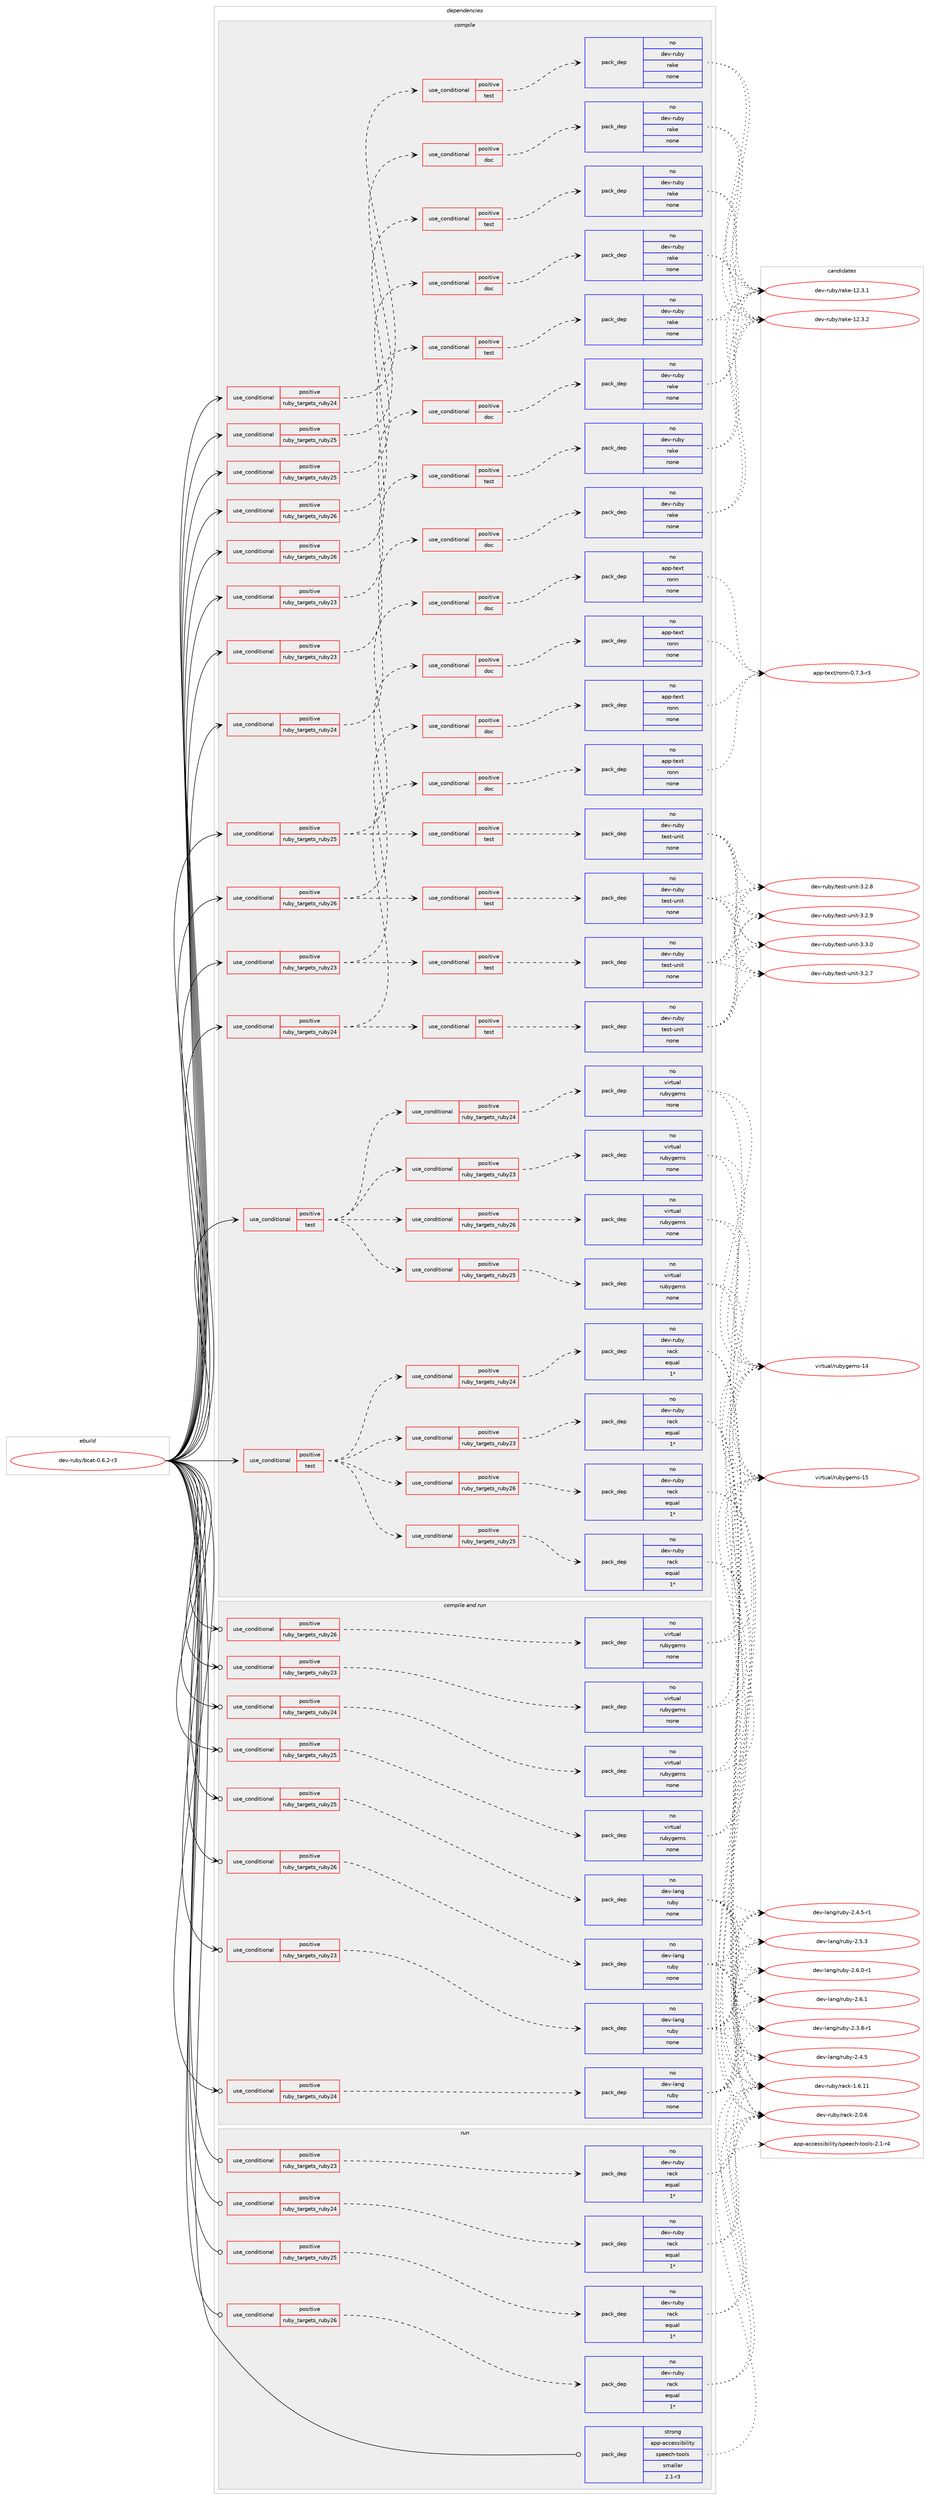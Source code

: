 digraph prolog {

# *************
# Graph options
# *************

newrank=true;
concentrate=true;
compound=true;
graph [rankdir=LR,fontname=Helvetica,fontsize=10,ranksep=1.5];#, ranksep=2.5, nodesep=0.2];
edge  [arrowhead=vee];
node  [fontname=Helvetica,fontsize=10];

# **********
# The ebuild
# **********

subgraph cluster_leftcol {
color=gray;
rank=same;
label=<<i>ebuild</i>>;
id [label="dev-ruby/bcat-0.6.2-r3", color=red, width=4, href="../dev-ruby/bcat-0.6.2-r3.svg"];
}

# ****************
# The dependencies
# ****************

subgraph cluster_midcol {
color=gray;
label=<<i>dependencies</i>>;
subgraph cluster_compile {
fillcolor="#eeeeee";
style=filled;
label=<<i>compile</i>>;
subgraph cond394705 {
dependency1483507 [label=<<TABLE BORDER="0" CELLBORDER="1" CELLSPACING="0" CELLPADDING="4"><TR><TD ROWSPAN="3" CELLPADDING="10">use_conditional</TD></TR><TR><TD>positive</TD></TR><TR><TD>ruby_targets_ruby23</TD></TR></TABLE>>, shape=none, color=red];
subgraph cond394706 {
dependency1483508 [label=<<TABLE BORDER="0" CELLBORDER="1" CELLSPACING="0" CELLPADDING="4"><TR><TD ROWSPAN="3" CELLPADDING="10">use_conditional</TD></TR><TR><TD>positive</TD></TR><TR><TD>doc</TD></TR></TABLE>>, shape=none, color=red];
subgraph pack1065370 {
dependency1483509 [label=<<TABLE BORDER="0" CELLBORDER="1" CELLSPACING="0" CELLPADDING="4" WIDTH="220"><TR><TD ROWSPAN="6" CELLPADDING="30">pack_dep</TD></TR><TR><TD WIDTH="110">no</TD></TR><TR><TD>app-text</TD></TR><TR><TD>ronn</TD></TR><TR><TD>none</TD></TR><TR><TD></TD></TR></TABLE>>, shape=none, color=blue];
}
dependency1483508:e -> dependency1483509:w [weight=20,style="dashed",arrowhead="vee"];
}
dependency1483507:e -> dependency1483508:w [weight=20,style="dashed",arrowhead="vee"];
subgraph cond394707 {
dependency1483510 [label=<<TABLE BORDER="0" CELLBORDER="1" CELLSPACING="0" CELLPADDING="4"><TR><TD ROWSPAN="3" CELLPADDING="10">use_conditional</TD></TR><TR><TD>positive</TD></TR><TR><TD>test</TD></TR></TABLE>>, shape=none, color=red];
subgraph pack1065371 {
dependency1483511 [label=<<TABLE BORDER="0" CELLBORDER="1" CELLSPACING="0" CELLPADDING="4" WIDTH="220"><TR><TD ROWSPAN="6" CELLPADDING="30">pack_dep</TD></TR><TR><TD WIDTH="110">no</TD></TR><TR><TD>dev-ruby</TD></TR><TR><TD>test-unit</TD></TR><TR><TD>none</TD></TR><TR><TD></TD></TR></TABLE>>, shape=none, color=blue];
}
dependency1483510:e -> dependency1483511:w [weight=20,style="dashed",arrowhead="vee"];
}
dependency1483507:e -> dependency1483510:w [weight=20,style="dashed",arrowhead="vee"];
}
id:e -> dependency1483507:w [weight=20,style="solid",arrowhead="vee"];
subgraph cond394708 {
dependency1483512 [label=<<TABLE BORDER="0" CELLBORDER="1" CELLSPACING="0" CELLPADDING="4"><TR><TD ROWSPAN="3" CELLPADDING="10">use_conditional</TD></TR><TR><TD>positive</TD></TR><TR><TD>ruby_targets_ruby23</TD></TR></TABLE>>, shape=none, color=red];
subgraph cond394709 {
dependency1483513 [label=<<TABLE BORDER="0" CELLBORDER="1" CELLSPACING="0" CELLPADDING="4"><TR><TD ROWSPAN="3" CELLPADDING="10">use_conditional</TD></TR><TR><TD>positive</TD></TR><TR><TD>doc</TD></TR></TABLE>>, shape=none, color=red];
subgraph pack1065372 {
dependency1483514 [label=<<TABLE BORDER="0" CELLBORDER="1" CELLSPACING="0" CELLPADDING="4" WIDTH="220"><TR><TD ROWSPAN="6" CELLPADDING="30">pack_dep</TD></TR><TR><TD WIDTH="110">no</TD></TR><TR><TD>dev-ruby</TD></TR><TR><TD>rake</TD></TR><TR><TD>none</TD></TR><TR><TD></TD></TR></TABLE>>, shape=none, color=blue];
}
dependency1483513:e -> dependency1483514:w [weight=20,style="dashed",arrowhead="vee"];
}
dependency1483512:e -> dependency1483513:w [weight=20,style="dashed",arrowhead="vee"];
}
id:e -> dependency1483512:w [weight=20,style="solid",arrowhead="vee"];
subgraph cond394710 {
dependency1483515 [label=<<TABLE BORDER="0" CELLBORDER="1" CELLSPACING="0" CELLPADDING="4"><TR><TD ROWSPAN="3" CELLPADDING="10">use_conditional</TD></TR><TR><TD>positive</TD></TR><TR><TD>ruby_targets_ruby23</TD></TR></TABLE>>, shape=none, color=red];
subgraph cond394711 {
dependency1483516 [label=<<TABLE BORDER="0" CELLBORDER="1" CELLSPACING="0" CELLPADDING="4"><TR><TD ROWSPAN="3" CELLPADDING="10">use_conditional</TD></TR><TR><TD>positive</TD></TR><TR><TD>test</TD></TR></TABLE>>, shape=none, color=red];
subgraph pack1065373 {
dependency1483517 [label=<<TABLE BORDER="0" CELLBORDER="1" CELLSPACING="0" CELLPADDING="4" WIDTH="220"><TR><TD ROWSPAN="6" CELLPADDING="30">pack_dep</TD></TR><TR><TD WIDTH="110">no</TD></TR><TR><TD>dev-ruby</TD></TR><TR><TD>rake</TD></TR><TR><TD>none</TD></TR><TR><TD></TD></TR></TABLE>>, shape=none, color=blue];
}
dependency1483516:e -> dependency1483517:w [weight=20,style="dashed",arrowhead="vee"];
}
dependency1483515:e -> dependency1483516:w [weight=20,style="dashed",arrowhead="vee"];
}
id:e -> dependency1483515:w [weight=20,style="solid",arrowhead="vee"];
subgraph cond394712 {
dependency1483518 [label=<<TABLE BORDER="0" CELLBORDER="1" CELLSPACING="0" CELLPADDING="4"><TR><TD ROWSPAN="3" CELLPADDING="10">use_conditional</TD></TR><TR><TD>positive</TD></TR><TR><TD>ruby_targets_ruby24</TD></TR></TABLE>>, shape=none, color=red];
subgraph cond394713 {
dependency1483519 [label=<<TABLE BORDER="0" CELLBORDER="1" CELLSPACING="0" CELLPADDING="4"><TR><TD ROWSPAN="3" CELLPADDING="10">use_conditional</TD></TR><TR><TD>positive</TD></TR><TR><TD>doc</TD></TR></TABLE>>, shape=none, color=red];
subgraph pack1065374 {
dependency1483520 [label=<<TABLE BORDER="0" CELLBORDER="1" CELLSPACING="0" CELLPADDING="4" WIDTH="220"><TR><TD ROWSPAN="6" CELLPADDING="30">pack_dep</TD></TR><TR><TD WIDTH="110">no</TD></TR><TR><TD>app-text</TD></TR><TR><TD>ronn</TD></TR><TR><TD>none</TD></TR><TR><TD></TD></TR></TABLE>>, shape=none, color=blue];
}
dependency1483519:e -> dependency1483520:w [weight=20,style="dashed",arrowhead="vee"];
}
dependency1483518:e -> dependency1483519:w [weight=20,style="dashed",arrowhead="vee"];
subgraph cond394714 {
dependency1483521 [label=<<TABLE BORDER="0" CELLBORDER="1" CELLSPACING="0" CELLPADDING="4"><TR><TD ROWSPAN="3" CELLPADDING="10">use_conditional</TD></TR><TR><TD>positive</TD></TR><TR><TD>test</TD></TR></TABLE>>, shape=none, color=red];
subgraph pack1065375 {
dependency1483522 [label=<<TABLE BORDER="0" CELLBORDER="1" CELLSPACING="0" CELLPADDING="4" WIDTH="220"><TR><TD ROWSPAN="6" CELLPADDING="30">pack_dep</TD></TR><TR><TD WIDTH="110">no</TD></TR><TR><TD>dev-ruby</TD></TR><TR><TD>test-unit</TD></TR><TR><TD>none</TD></TR><TR><TD></TD></TR></TABLE>>, shape=none, color=blue];
}
dependency1483521:e -> dependency1483522:w [weight=20,style="dashed",arrowhead="vee"];
}
dependency1483518:e -> dependency1483521:w [weight=20,style="dashed",arrowhead="vee"];
}
id:e -> dependency1483518:w [weight=20,style="solid",arrowhead="vee"];
subgraph cond394715 {
dependency1483523 [label=<<TABLE BORDER="0" CELLBORDER="1" CELLSPACING="0" CELLPADDING="4"><TR><TD ROWSPAN="3" CELLPADDING="10">use_conditional</TD></TR><TR><TD>positive</TD></TR><TR><TD>ruby_targets_ruby24</TD></TR></TABLE>>, shape=none, color=red];
subgraph cond394716 {
dependency1483524 [label=<<TABLE BORDER="0" CELLBORDER="1" CELLSPACING="0" CELLPADDING="4"><TR><TD ROWSPAN="3" CELLPADDING="10">use_conditional</TD></TR><TR><TD>positive</TD></TR><TR><TD>doc</TD></TR></TABLE>>, shape=none, color=red];
subgraph pack1065376 {
dependency1483525 [label=<<TABLE BORDER="0" CELLBORDER="1" CELLSPACING="0" CELLPADDING="4" WIDTH="220"><TR><TD ROWSPAN="6" CELLPADDING="30">pack_dep</TD></TR><TR><TD WIDTH="110">no</TD></TR><TR><TD>dev-ruby</TD></TR><TR><TD>rake</TD></TR><TR><TD>none</TD></TR><TR><TD></TD></TR></TABLE>>, shape=none, color=blue];
}
dependency1483524:e -> dependency1483525:w [weight=20,style="dashed",arrowhead="vee"];
}
dependency1483523:e -> dependency1483524:w [weight=20,style="dashed",arrowhead="vee"];
}
id:e -> dependency1483523:w [weight=20,style="solid",arrowhead="vee"];
subgraph cond394717 {
dependency1483526 [label=<<TABLE BORDER="0" CELLBORDER="1" CELLSPACING="0" CELLPADDING="4"><TR><TD ROWSPAN="3" CELLPADDING="10">use_conditional</TD></TR><TR><TD>positive</TD></TR><TR><TD>ruby_targets_ruby24</TD></TR></TABLE>>, shape=none, color=red];
subgraph cond394718 {
dependency1483527 [label=<<TABLE BORDER="0" CELLBORDER="1" CELLSPACING="0" CELLPADDING="4"><TR><TD ROWSPAN="3" CELLPADDING="10">use_conditional</TD></TR><TR><TD>positive</TD></TR><TR><TD>test</TD></TR></TABLE>>, shape=none, color=red];
subgraph pack1065377 {
dependency1483528 [label=<<TABLE BORDER="0" CELLBORDER="1" CELLSPACING="0" CELLPADDING="4" WIDTH="220"><TR><TD ROWSPAN="6" CELLPADDING="30">pack_dep</TD></TR><TR><TD WIDTH="110">no</TD></TR><TR><TD>dev-ruby</TD></TR><TR><TD>rake</TD></TR><TR><TD>none</TD></TR><TR><TD></TD></TR></TABLE>>, shape=none, color=blue];
}
dependency1483527:e -> dependency1483528:w [weight=20,style="dashed",arrowhead="vee"];
}
dependency1483526:e -> dependency1483527:w [weight=20,style="dashed",arrowhead="vee"];
}
id:e -> dependency1483526:w [weight=20,style="solid",arrowhead="vee"];
subgraph cond394719 {
dependency1483529 [label=<<TABLE BORDER="0" CELLBORDER="1" CELLSPACING="0" CELLPADDING="4"><TR><TD ROWSPAN="3" CELLPADDING="10">use_conditional</TD></TR><TR><TD>positive</TD></TR><TR><TD>ruby_targets_ruby25</TD></TR></TABLE>>, shape=none, color=red];
subgraph cond394720 {
dependency1483530 [label=<<TABLE BORDER="0" CELLBORDER="1" CELLSPACING="0" CELLPADDING="4"><TR><TD ROWSPAN="3" CELLPADDING="10">use_conditional</TD></TR><TR><TD>positive</TD></TR><TR><TD>doc</TD></TR></TABLE>>, shape=none, color=red];
subgraph pack1065378 {
dependency1483531 [label=<<TABLE BORDER="0" CELLBORDER="1" CELLSPACING="0" CELLPADDING="4" WIDTH="220"><TR><TD ROWSPAN="6" CELLPADDING="30">pack_dep</TD></TR><TR><TD WIDTH="110">no</TD></TR><TR><TD>app-text</TD></TR><TR><TD>ronn</TD></TR><TR><TD>none</TD></TR><TR><TD></TD></TR></TABLE>>, shape=none, color=blue];
}
dependency1483530:e -> dependency1483531:w [weight=20,style="dashed",arrowhead="vee"];
}
dependency1483529:e -> dependency1483530:w [weight=20,style="dashed",arrowhead="vee"];
subgraph cond394721 {
dependency1483532 [label=<<TABLE BORDER="0" CELLBORDER="1" CELLSPACING="0" CELLPADDING="4"><TR><TD ROWSPAN="3" CELLPADDING="10">use_conditional</TD></TR><TR><TD>positive</TD></TR><TR><TD>test</TD></TR></TABLE>>, shape=none, color=red];
subgraph pack1065379 {
dependency1483533 [label=<<TABLE BORDER="0" CELLBORDER="1" CELLSPACING="0" CELLPADDING="4" WIDTH="220"><TR><TD ROWSPAN="6" CELLPADDING="30">pack_dep</TD></TR><TR><TD WIDTH="110">no</TD></TR><TR><TD>dev-ruby</TD></TR><TR><TD>test-unit</TD></TR><TR><TD>none</TD></TR><TR><TD></TD></TR></TABLE>>, shape=none, color=blue];
}
dependency1483532:e -> dependency1483533:w [weight=20,style="dashed",arrowhead="vee"];
}
dependency1483529:e -> dependency1483532:w [weight=20,style="dashed",arrowhead="vee"];
}
id:e -> dependency1483529:w [weight=20,style="solid",arrowhead="vee"];
subgraph cond394722 {
dependency1483534 [label=<<TABLE BORDER="0" CELLBORDER="1" CELLSPACING="0" CELLPADDING="4"><TR><TD ROWSPAN="3" CELLPADDING="10">use_conditional</TD></TR><TR><TD>positive</TD></TR><TR><TD>ruby_targets_ruby25</TD></TR></TABLE>>, shape=none, color=red];
subgraph cond394723 {
dependency1483535 [label=<<TABLE BORDER="0" CELLBORDER="1" CELLSPACING="0" CELLPADDING="4"><TR><TD ROWSPAN="3" CELLPADDING="10">use_conditional</TD></TR><TR><TD>positive</TD></TR><TR><TD>doc</TD></TR></TABLE>>, shape=none, color=red];
subgraph pack1065380 {
dependency1483536 [label=<<TABLE BORDER="0" CELLBORDER="1" CELLSPACING="0" CELLPADDING="4" WIDTH="220"><TR><TD ROWSPAN="6" CELLPADDING="30">pack_dep</TD></TR><TR><TD WIDTH="110">no</TD></TR><TR><TD>dev-ruby</TD></TR><TR><TD>rake</TD></TR><TR><TD>none</TD></TR><TR><TD></TD></TR></TABLE>>, shape=none, color=blue];
}
dependency1483535:e -> dependency1483536:w [weight=20,style="dashed",arrowhead="vee"];
}
dependency1483534:e -> dependency1483535:w [weight=20,style="dashed",arrowhead="vee"];
}
id:e -> dependency1483534:w [weight=20,style="solid",arrowhead="vee"];
subgraph cond394724 {
dependency1483537 [label=<<TABLE BORDER="0" CELLBORDER="1" CELLSPACING="0" CELLPADDING="4"><TR><TD ROWSPAN="3" CELLPADDING="10">use_conditional</TD></TR><TR><TD>positive</TD></TR><TR><TD>ruby_targets_ruby25</TD></TR></TABLE>>, shape=none, color=red];
subgraph cond394725 {
dependency1483538 [label=<<TABLE BORDER="0" CELLBORDER="1" CELLSPACING="0" CELLPADDING="4"><TR><TD ROWSPAN="3" CELLPADDING="10">use_conditional</TD></TR><TR><TD>positive</TD></TR><TR><TD>test</TD></TR></TABLE>>, shape=none, color=red];
subgraph pack1065381 {
dependency1483539 [label=<<TABLE BORDER="0" CELLBORDER="1" CELLSPACING="0" CELLPADDING="4" WIDTH="220"><TR><TD ROWSPAN="6" CELLPADDING="30">pack_dep</TD></TR><TR><TD WIDTH="110">no</TD></TR><TR><TD>dev-ruby</TD></TR><TR><TD>rake</TD></TR><TR><TD>none</TD></TR><TR><TD></TD></TR></TABLE>>, shape=none, color=blue];
}
dependency1483538:e -> dependency1483539:w [weight=20,style="dashed",arrowhead="vee"];
}
dependency1483537:e -> dependency1483538:w [weight=20,style="dashed",arrowhead="vee"];
}
id:e -> dependency1483537:w [weight=20,style="solid",arrowhead="vee"];
subgraph cond394726 {
dependency1483540 [label=<<TABLE BORDER="0" CELLBORDER="1" CELLSPACING="0" CELLPADDING="4"><TR><TD ROWSPAN="3" CELLPADDING="10">use_conditional</TD></TR><TR><TD>positive</TD></TR><TR><TD>ruby_targets_ruby26</TD></TR></TABLE>>, shape=none, color=red];
subgraph cond394727 {
dependency1483541 [label=<<TABLE BORDER="0" CELLBORDER="1" CELLSPACING="0" CELLPADDING="4"><TR><TD ROWSPAN="3" CELLPADDING="10">use_conditional</TD></TR><TR><TD>positive</TD></TR><TR><TD>doc</TD></TR></TABLE>>, shape=none, color=red];
subgraph pack1065382 {
dependency1483542 [label=<<TABLE BORDER="0" CELLBORDER="1" CELLSPACING="0" CELLPADDING="4" WIDTH="220"><TR><TD ROWSPAN="6" CELLPADDING="30">pack_dep</TD></TR><TR><TD WIDTH="110">no</TD></TR><TR><TD>app-text</TD></TR><TR><TD>ronn</TD></TR><TR><TD>none</TD></TR><TR><TD></TD></TR></TABLE>>, shape=none, color=blue];
}
dependency1483541:e -> dependency1483542:w [weight=20,style="dashed",arrowhead="vee"];
}
dependency1483540:e -> dependency1483541:w [weight=20,style="dashed",arrowhead="vee"];
subgraph cond394728 {
dependency1483543 [label=<<TABLE BORDER="0" CELLBORDER="1" CELLSPACING="0" CELLPADDING="4"><TR><TD ROWSPAN="3" CELLPADDING="10">use_conditional</TD></TR><TR><TD>positive</TD></TR><TR><TD>test</TD></TR></TABLE>>, shape=none, color=red];
subgraph pack1065383 {
dependency1483544 [label=<<TABLE BORDER="0" CELLBORDER="1" CELLSPACING="0" CELLPADDING="4" WIDTH="220"><TR><TD ROWSPAN="6" CELLPADDING="30">pack_dep</TD></TR><TR><TD WIDTH="110">no</TD></TR><TR><TD>dev-ruby</TD></TR><TR><TD>test-unit</TD></TR><TR><TD>none</TD></TR><TR><TD></TD></TR></TABLE>>, shape=none, color=blue];
}
dependency1483543:e -> dependency1483544:w [weight=20,style="dashed",arrowhead="vee"];
}
dependency1483540:e -> dependency1483543:w [weight=20,style="dashed",arrowhead="vee"];
}
id:e -> dependency1483540:w [weight=20,style="solid",arrowhead="vee"];
subgraph cond394729 {
dependency1483545 [label=<<TABLE BORDER="0" CELLBORDER="1" CELLSPACING="0" CELLPADDING="4"><TR><TD ROWSPAN="3" CELLPADDING="10">use_conditional</TD></TR><TR><TD>positive</TD></TR><TR><TD>ruby_targets_ruby26</TD></TR></TABLE>>, shape=none, color=red];
subgraph cond394730 {
dependency1483546 [label=<<TABLE BORDER="0" CELLBORDER="1" CELLSPACING="0" CELLPADDING="4"><TR><TD ROWSPAN="3" CELLPADDING="10">use_conditional</TD></TR><TR><TD>positive</TD></TR><TR><TD>doc</TD></TR></TABLE>>, shape=none, color=red];
subgraph pack1065384 {
dependency1483547 [label=<<TABLE BORDER="0" CELLBORDER="1" CELLSPACING="0" CELLPADDING="4" WIDTH="220"><TR><TD ROWSPAN="6" CELLPADDING="30">pack_dep</TD></TR><TR><TD WIDTH="110">no</TD></TR><TR><TD>dev-ruby</TD></TR><TR><TD>rake</TD></TR><TR><TD>none</TD></TR><TR><TD></TD></TR></TABLE>>, shape=none, color=blue];
}
dependency1483546:e -> dependency1483547:w [weight=20,style="dashed",arrowhead="vee"];
}
dependency1483545:e -> dependency1483546:w [weight=20,style="dashed",arrowhead="vee"];
}
id:e -> dependency1483545:w [weight=20,style="solid",arrowhead="vee"];
subgraph cond394731 {
dependency1483548 [label=<<TABLE BORDER="0" CELLBORDER="1" CELLSPACING="0" CELLPADDING="4"><TR><TD ROWSPAN="3" CELLPADDING="10">use_conditional</TD></TR><TR><TD>positive</TD></TR><TR><TD>ruby_targets_ruby26</TD></TR></TABLE>>, shape=none, color=red];
subgraph cond394732 {
dependency1483549 [label=<<TABLE BORDER="0" CELLBORDER="1" CELLSPACING="0" CELLPADDING="4"><TR><TD ROWSPAN="3" CELLPADDING="10">use_conditional</TD></TR><TR><TD>positive</TD></TR><TR><TD>test</TD></TR></TABLE>>, shape=none, color=red];
subgraph pack1065385 {
dependency1483550 [label=<<TABLE BORDER="0" CELLBORDER="1" CELLSPACING="0" CELLPADDING="4" WIDTH="220"><TR><TD ROWSPAN="6" CELLPADDING="30">pack_dep</TD></TR><TR><TD WIDTH="110">no</TD></TR><TR><TD>dev-ruby</TD></TR><TR><TD>rake</TD></TR><TR><TD>none</TD></TR><TR><TD></TD></TR></TABLE>>, shape=none, color=blue];
}
dependency1483549:e -> dependency1483550:w [weight=20,style="dashed",arrowhead="vee"];
}
dependency1483548:e -> dependency1483549:w [weight=20,style="dashed",arrowhead="vee"];
}
id:e -> dependency1483548:w [weight=20,style="solid",arrowhead="vee"];
subgraph cond394733 {
dependency1483551 [label=<<TABLE BORDER="0" CELLBORDER="1" CELLSPACING="0" CELLPADDING="4"><TR><TD ROWSPAN="3" CELLPADDING="10">use_conditional</TD></TR><TR><TD>positive</TD></TR><TR><TD>test</TD></TR></TABLE>>, shape=none, color=red];
subgraph cond394734 {
dependency1483552 [label=<<TABLE BORDER="0" CELLBORDER="1" CELLSPACING="0" CELLPADDING="4"><TR><TD ROWSPAN="3" CELLPADDING="10">use_conditional</TD></TR><TR><TD>positive</TD></TR><TR><TD>ruby_targets_ruby23</TD></TR></TABLE>>, shape=none, color=red];
subgraph pack1065386 {
dependency1483553 [label=<<TABLE BORDER="0" CELLBORDER="1" CELLSPACING="0" CELLPADDING="4" WIDTH="220"><TR><TD ROWSPAN="6" CELLPADDING="30">pack_dep</TD></TR><TR><TD WIDTH="110">no</TD></TR><TR><TD>dev-ruby</TD></TR><TR><TD>rack</TD></TR><TR><TD>equal</TD></TR><TR><TD>1*</TD></TR></TABLE>>, shape=none, color=blue];
}
dependency1483552:e -> dependency1483553:w [weight=20,style="dashed",arrowhead="vee"];
}
dependency1483551:e -> dependency1483552:w [weight=20,style="dashed",arrowhead="vee"];
subgraph cond394735 {
dependency1483554 [label=<<TABLE BORDER="0" CELLBORDER="1" CELLSPACING="0" CELLPADDING="4"><TR><TD ROWSPAN="3" CELLPADDING="10">use_conditional</TD></TR><TR><TD>positive</TD></TR><TR><TD>ruby_targets_ruby24</TD></TR></TABLE>>, shape=none, color=red];
subgraph pack1065387 {
dependency1483555 [label=<<TABLE BORDER="0" CELLBORDER="1" CELLSPACING="0" CELLPADDING="4" WIDTH="220"><TR><TD ROWSPAN="6" CELLPADDING="30">pack_dep</TD></TR><TR><TD WIDTH="110">no</TD></TR><TR><TD>dev-ruby</TD></TR><TR><TD>rack</TD></TR><TR><TD>equal</TD></TR><TR><TD>1*</TD></TR></TABLE>>, shape=none, color=blue];
}
dependency1483554:e -> dependency1483555:w [weight=20,style="dashed",arrowhead="vee"];
}
dependency1483551:e -> dependency1483554:w [weight=20,style="dashed",arrowhead="vee"];
subgraph cond394736 {
dependency1483556 [label=<<TABLE BORDER="0" CELLBORDER="1" CELLSPACING="0" CELLPADDING="4"><TR><TD ROWSPAN="3" CELLPADDING="10">use_conditional</TD></TR><TR><TD>positive</TD></TR><TR><TD>ruby_targets_ruby25</TD></TR></TABLE>>, shape=none, color=red];
subgraph pack1065388 {
dependency1483557 [label=<<TABLE BORDER="0" CELLBORDER="1" CELLSPACING="0" CELLPADDING="4" WIDTH="220"><TR><TD ROWSPAN="6" CELLPADDING="30">pack_dep</TD></TR><TR><TD WIDTH="110">no</TD></TR><TR><TD>dev-ruby</TD></TR><TR><TD>rack</TD></TR><TR><TD>equal</TD></TR><TR><TD>1*</TD></TR></TABLE>>, shape=none, color=blue];
}
dependency1483556:e -> dependency1483557:w [weight=20,style="dashed",arrowhead="vee"];
}
dependency1483551:e -> dependency1483556:w [weight=20,style="dashed",arrowhead="vee"];
subgraph cond394737 {
dependency1483558 [label=<<TABLE BORDER="0" CELLBORDER="1" CELLSPACING="0" CELLPADDING="4"><TR><TD ROWSPAN="3" CELLPADDING="10">use_conditional</TD></TR><TR><TD>positive</TD></TR><TR><TD>ruby_targets_ruby26</TD></TR></TABLE>>, shape=none, color=red];
subgraph pack1065389 {
dependency1483559 [label=<<TABLE BORDER="0" CELLBORDER="1" CELLSPACING="0" CELLPADDING="4" WIDTH="220"><TR><TD ROWSPAN="6" CELLPADDING="30">pack_dep</TD></TR><TR><TD WIDTH="110">no</TD></TR><TR><TD>dev-ruby</TD></TR><TR><TD>rack</TD></TR><TR><TD>equal</TD></TR><TR><TD>1*</TD></TR></TABLE>>, shape=none, color=blue];
}
dependency1483558:e -> dependency1483559:w [weight=20,style="dashed",arrowhead="vee"];
}
dependency1483551:e -> dependency1483558:w [weight=20,style="dashed",arrowhead="vee"];
}
id:e -> dependency1483551:w [weight=20,style="solid",arrowhead="vee"];
subgraph cond394738 {
dependency1483560 [label=<<TABLE BORDER="0" CELLBORDER="1" CELLSPACING="0" CELLPADDING="4"><TR><TD ROWSPAN="3" CELLPADDING="10">use_conditional</TD></TR><TR><TD>positive</TD></TR><TR><TD>test</TD></TR></TABLE>>, shape=none, color=red];
subgraph cond394739 {
dependency1483561 [label=<<TABLE BORDER="0" CELLBORDER="1" CELLSPACING="0" CELLPADDING="4"><TR><TD ROWSPAN="3" CELLPADDING="10">use_conditional</TD></TR><TR><TD>positive</TD></TR><TR><TD>ruby_targets_ruby23</TD></TR></TABLE>>, shape=none, color=red];
subgraph pack1065390 {
dependency1483562 [label=<<TABLE BORDER="0" CELLBORDER="1" CELLSPACING="0" CELLPADDING="4" WIDTH="220"><TR><TD ROWSPAN="6" CELLPADDING="30">pack_dep</TD></TR><TR><TD WIDTH="110">no</TD></TR><TR><TD>virtual</TD></TR><TR><TD>rubygems</TD></TR><TR><TD>none</TD></TR><TR><TD></TD></TR></TABLE>>, shape=none, color=blue];
}
dependency1483561:e -> dependency1483562:w [weight=20,style="dashed",arrowhead="vee"];
}
dependency1483560:e -> dependency1483561:w [weight=20,style="dashed",arrowhead="vee"];
subgraph cond394740 {
dependency1483563 [label=<<TABLE BORDER="0" CELLBORDER="1" CELLSPACING="0" CELLPADDING="4"><TR><TD ROWSPAN="3" CELLPADDING="10">use_conditional</TD></TR><TR><TD>positive</TD></TR><TR><TD>ruby_targets_ruby24</TD></TR></TABLE>>, shape=none, color=red];
subgraph pack1065391 {
dependency1483564 [label=<<TABLE BORDER="0" CELLBORDER="1" CELLSPACING="0" CELLPADDING="4" WIDTH="220"><TR><TD ROWSPAN="6" CELLPADDING="30">pack_dep</TD></TR><TR><TD WIDTH="110">no</TD></TR><TR><TD>virtual</TD></TR><TR><TD>rubygems</TD></TR><TR><TD>none</TD></TR><TR><TD></TD></TR></TABLE>>, shape=none, color=blue];
}
dependency1483563:e -> dependency1483564:w [weight=20,style="dashed",arrowhead="vee"];
}
dependency1483560:e -> dependency1483563:w [weight=20,style="dashed",arrowhead="vee"];
subgraph cond394741 {
dependency1483565 [label=<<TABLE BORDER="0" CELLBORDER="1" CELLSPACING="0" CELLPADDING="4"><TR><TD ROWSPAN="3" CELLPADDING="10">use_conditional</TD></TR><TR><TD>positive</TD></TR><TR><TD>ruby_targets_ruby25</TD></TR></TABLE>>, shape=none, color=red];
subgraph pack1065392 {
dependency1483566 [label=<<TABLE BORDER="0" CELLBORDER="1" CELLSPACING="0" CELLPADDING="4" WIDTH="220"><TR><TD ROWSPAN="6" CELLPADDING="30">pack_dep</TD></TR><TR><TD WIDTH="110">no</TD></TR><TR><TD>virtual</TD></TR><TR><TD>rubygems</TD></TR><TR><TD>none</TD></TR><TR><TD></TD></TR></TABLE>>, shape=none, color=blue];
}
dependency1483565:e -> dependency1483566:w [weight=20,style="dashed",arrowhead="vee"];
}
dependency1483560:e -> dependency1483565:w [weight=20,style="dashed",arrowhead="vee"];
subgraph cond394742 {
dependency1483567 [label=<<TABLE BORDER="0" CELLBORDER="1" CELLSPACING="0" CELLPADDING="4"><TR><TD ROWSPAN="3" CELLPADDING="10">use_conditional</TD></TR><TR><TD>positive</TD></TR><TR><TD>ruby_targets_ruby26</TD></TR></TABLE>>, shape=none, color=red];
subgraph pack1065393 {
dependency1483568 [label=<<TABLE BORDER="0" CELLBORDER="1" CELLSPACING="0" CELLPADDING="4" WIDTH="220"><TR><TD ROWSPAN="6" CELLPADDING="30">pack_dep</TD></TR><TR><TD WIDTH="110">no</TD></TR><TR><TD>virtual</TD></TR><TR><TD>rubygems</TD></TR><TR><TD>none</TD></TR><TR><TD></TD></TR></TABLE>>, shape=none, color=blue];
}
dependency1483567:e -> dependency1483568:w [weight=20,style="dashed",arrowhead="vee"];
}
dependency1483560:e -> dependency1483567:w [weight=20,style="dashed",arrowhead="vee"];
}
id:e -> dependency1483560:w [weight=20,style="solid",arrowhead="vee"];
}
subgraph cluster_compileandrun {
fillcolor="#eeeeee";
style=filled;
label=<<i>compile and run</i>>;
subgraph cond394743 {
dependency1483569 [label=<<TABLE BORDER="0" CELLBORDER="1" CELLSPACING="0" CELLPADDING="4"><TR><TD ROWSPAN="3" CELLPADDING="10">use_conditional</TD></TR><TR><TD>positive</TD></TR><TR><TD>ruby_targets_ruby23</TD></TR></TABLE>>, shape=none, color=red];
subgraph pack1065394 {
dependency1483570 [label=<<TABLE BORDER="0" CELLBORDER="1" CELLSPACING="0" CELLPADDING="4" WIDTH="220"><TR><TD ROWSPAN="6" CELLPADDING="30">pack_dep</TD></TR><TR><TD WIDTH="110">no</TD></TR><TR><TD>dev-lang</TD></TR><TR><TD>ruby</TD></TR><TR><TD>none</TD></TR><TR><TD></TD></TR></TABLE>>, shape=none, color=blue];
}
dependency1483569:e -> dependency1483570:w [weight=20,style="dashed",arrowhead="vee"];
}
id:e -> dependency1483569:w [weight=20,style="solid",arrowhead="odotvee"];
subgraph cond394744 {
dependency1483571 [label=<<TABLE BORDER="0" CELLBORDER="1" CELLSPACING="0" CELLPADDING="4"><TR><TD ROWSPAN="3" CELLPADDING="10">use_conditional</TD></TR><TR><TD>positive</TD></TR><TR><TD>ruby_targets_ruby23</TD></TR></TABLE>>, shape=none, color=red];
subgraph pack1065395 {
dependency1483572 [label=<<TABLE BORDER="0" CELLBORDER="1" CELLSPACING="0" CELLPADDING="4" WIDTH="220"><TR><TD ROWSPAN="6" CELLPADDING="30">pack_dep</TD></TR><TR><TD WIDTH="110">no</TD></TR><TR><TD>virtual</TD></TR><TR><TD>rubygems</TD></TR><TR><TD>none</TD></TR><TR><TD></TD></TR></TABLE>>, shape=none, color=blue];
}
dependency1483571:e -> dependency1483572:w [weight=20,style="dashed",arrowhead="vee"];
}
id:e -> dependency1483571:w [weight=20,style="solid",arrowhead="odotvee"];
subgraph cond394745 {
dependency1483573 [label=<<TABLE BORDER="0" CELLBORDER="1" CELLSPACING="0" CELLPADDING="4"><TR><TD ROWSPAN="3" CELLPADDING="10">use_conditional</TD></TR><TR><TD>positive</TD></TR><TR><TD>ruby_targets_ruby24</TD></TR></TABLE>>, shape=none, color=red];
subgraph pack1065396 {
dependency1483574 [label=<<TABLE BORDER="0" CELLBORDER="1" CELLSPACING="0" CELLPADDING="4" WIDTH="220"><TR><TD ROWSPAN="6" CELLPADDING="30">pack_dep</TD></TR><TR><TD WIDTH="110">no</TD></TR><TR><TD>dev-lang</TD></TR><TR><TD>ruby</TD></TR><TR><TD>none</TD></TR><TR><TD></TD></TR></TABLE>>, shape=none, color=blue];
}
dependency1483573:e -> dependency1483574:w [weight=20,style="dashed",arrowhead="vee"];
}
id:e -> dependency1483573:w [weight=20,style="solid",arrowhead="odotvee"];
subgraph cond394746 {
dependency1483575 [label=<<TABLE BORDER="0" CELLBORDER="1" CELLSPACING="0" CELLPADDING="4"><TR><TD ROWSPAN="3" CELLPADDING="10">use_conditional</TD></TR><TR><TD>positive</TD></TR><TR><TD>ruby_targets_ruby24</TD></TR></TABLE>>, shape=none, color=red];
subgraph pack1065397 {
dependency1483576 [label=<<TABLE BORDER="0" CELLBORDER="1" CELLSPACING="0" CELLPADDING="4" WIDTH="220"><TR><TD ROWSPAN="6" CELLPADDING="30">pack_dep</TD></TR><TR><TD WIDTH="110">no</TD></TR><TR><TD>virtual</TD></TR><TR><TD>rubygems</TD></TR><TR><TD>none</TD></TR><TR><TD></TD></TR></TABLE>>, shape=none, color=blue];
}
dependency1483575:e -> dependency1483576:w [weight=20,style="dashed",arrowhead="vee"];
}
id:e -> dependency1483575:w [weight=20,style="solid",arrowhead="odotvee"];
subgraph cond394747 {
dependency1483577 [label=<<TABLE BORDER="0" CELLBORDER="1" CELLSPACING="0" CELLPADDING="4"><TR><TD ROWSPAN="3" CELLPADDING="10">use_conditional</TD></TR><TR><TD>positive</TD></TR><TR><TD>ruby_targets_ruby25</TD></TR></TABLE>>, shape=none, color=red];
subgraph pack1065398 {
dependency1483578 [label=<<TABLE BORDER="0" CELLBORDER="1" CELLSPACING="0" CELLPADDING="4" WIDTH="220"><TR><TD ROWSPAN="6" CELLPADDING="30">pack_dep</TD></TR><TR><TD WIDTH="110">no</TD></TR><TR><TD>dev-lang</TD></TR><TR><TD>ruby</TD></TR><TR><TD>none</TD></TR><TR><TD></TD></TR></TABLE>>, shape=none, color=blue];
}
dependency1483577:e -> dependency1483578:w [weight=20,style="dashed",arrowhead="vee"];
}
id:e -> dependency1483577:w [weight=20,style="solid",arrowhead="odotvee"];
subgraph cond394748 {
dependency1483579 [label=<<TABLE BORDER="0" CELLBORDER="1" CELLSPACING="0" CELLPADDING="4"><TR><TD ROWSPAN="3" CELLPADDING="10">use_conditional</TD></TR><TR><TD>positive</TD></TR><TR><TD>ruby_targets_ruby25</TD></TR></TABLE>>, shape=none, color=red];
subgraph pack1065399 {
dependency1483580 [label=<<TABLE BORDER="0" CELLBORDER="1" CELLSPACING="0" CELLPADDING="4" WIDTH="220"><TR><TD ROWSPAN="6" CELLPADDING="30">pack_dep</TD></TR><TR><TD WIDTH="110">no</TD></TR><TR><TD>virtual</TD></TR><TR><TD>rubygems</TD></TR><TR><TD>none</TD></TR><TR><TD></TD></TR></TABLE>>, shape=none, color=blue];
}
dependency1483579:e -> dependency1483580:w [weight=20,style="dashed",arrowhead="vee"];
}
id:e -> dependency1483579:w [weight=20,style="solid",arrowhead="odotvee"];
subgraph cond394749 {
dependency1483581 [label=<<TABLE BORDER="0" CELLBORDER="1" CELLSPACING="0" CELLPADDING="4"><TR><TD ROWSPAN="3" CELLPADDING="10">use_conditional</TD></TR><TR><TD>positive</TD></TR><TR><TD>ruby_targets_ruby26</TD></TR></TABLE>>, shape=none, color=red];
subgraph pack1065400 {
dependency1483582 [label=<<TABLE BORDER="0" CELLBORDER="1" CELLSPACING="0" CELLPADDING="4" WIDTH="220"><TR><TD ROWSPAN="6" CELLPADDING="30">pack_dep</TD></TR><TR><TD WIDTH="110">no</TD></TR><TR><TD>dev-lang</TD></TR><TR><TD>ruby</TD></TR><TR><TD>none</TD></TR><TR><TD></TD></TR></TABLE>>, shape=none, color=blue];
}
dependency1483581:e -> dependency1483582:w [weight=20,style="dashed",arrowhead="vee"];
}
id:e -> dependency1483581:w [weight=20,style="solid",arrowhead="odotvee"];
subgraph cond394750 {
dependency1483583 [label=<<TABLE BORDER="0" CELLBORDER="1" CELLSPACING="0" CELLPADDING="4"><TR><TD ROWSPAN="3" CELLPADDING="10">use_conditional</TD></TR><TR><TD>positive</TD></TR><TR><TD>ruby_targets_ruby26</TD></TR></TABLE>>, shape=none, color=red];
subgraph pack1065401 {
dependency1483584 [label=<<TABLE BORDER="0" CELLBORDER="1" CELLSPACING="0" CELLPADDING="4" WIDTH="220"><TR><TD ROWSPAN="6" CELLPADDING="30">pack_dep</TD></TR><TR><TD WIDTH="110">no</TD></TR><TR><TD>virtual</TD></TR><TR><TD>rubygems</TD></TR><TR><TD>none</TD></TR><TR><TD></TD></TR></TABLE>>, shape=none, color=blue];
}
dependency1483583:e -> dependency1483584:w [weight=20,style="dashed",arrowhead="vee"];
}
id:e -> dependency1483583:w [weight=20,style="solid",arrowhead="odotvee"];
}
subgraph cluster_run {
fillcolor="#eeeeee";
style=filled;
label=<<i>run</i>>;
subgraph cond394751 {
dependency1483585 [label=<<TABLE BORDER="0" CELLBORDER="1" CELLSPACING="0" CELLPADDING="4"><TR><TD ROWSPAN="3" CELLPADDING="10">use_conditional</TD></TR><TR><TD>positive</TD></TR><TR><TD>ruby_targets_ruby23</TD></TR></TABLE>>, shape=none, color=red];
subgraph pack1065402 {
dependency1483586 [label=<<TABLE BORDER="0" CELLBORDER="1" CELLSPACING="0" CELLPADDING="4" WIDTH="220"><TR><TD ROWSPAN="6" CELLPADDING="30">pack_dep</TD></TR><TR><TD WIDTH="110">no</TD></TR><TR><TD>dev-ruby</TD></TR><TR><TD>rack</TD></TR><TR><TD>equal</TD></TR><TR><TD>1*</TD></TR></TABLE>>, shape=none, color=blue];
}
dependency1483585:e -> dependency1483586:w [weight=20,style="dashed",arrowhead="vee"];
}
id:e -> dependency1483585:w [weight=20,style="solid",arrowhead="odot"];
subgraph cond394752 {
dependency1483587 [label=<<TABLE BORDER="0" CELLBORDER="1" CELLSPACING="0" CELLPADDING="4"><TR><TD ROWSPAN="3" CELLPADDING="10">use_conditional</TD></TR><TR><TD>positive</TD></TR><TR><TD>ruby_targets_ruby24</TD></TR></TABLE>>, shape=none, color=red];
subgraph pack1065403 {
dependency1483588 [label=<<TABLE BORDER="0" CELLBORDER="1" CELLSPACING="0" CELLPADDING="4" WIDTH="220"><TR><TD ROWSPAN="6" CELLPADDING="30">pack_dep</TD></TR><TR><TD WIDTH="110">no</TD></TR><TR><TD>dev-ruby</TD></TR><TR><TD>rack</TD></TR><TR><TD>equal</TD></TR><TR><TD>1*</TD></TR></TABLE>>, shape=none, color=blue];
}
dependency1483587:e -> dependency1483588:w [weight=20,style="dashed",arrowhead="vee"];
}
id:e -> dependency1483587:w [weight=20,style="solid",arrowhead="odot"];
subgraph cond394753 {
dependency1483589 [label=<<TABLE BORDER="0" CELLBORDER="1" CELLSPACING="0" CELLPADDING="4"><TR><TD ROWSPAN="3" CELLPADDING="10">use_conditional</TD></TR><TR><TD>positive</TD></TR><TR><TD>ruby_targets_ruby25</TD></TR></TABLE>>, shape=none, color=red];
subgraph pack1065404 {
dependency1483590 [label=<<TABLE BORDER="0" CELLBORDER="1" CELLSPACING="0" CELLPADDING="4" WIDTH="220"><TR><TD ROWSPAN="6" CELLPADDING="30">pack_dep</TD></TR><TR><TD WIDTH="110">no</TD></TR><TR><TD>dev-ruby</TD></TR><TR><TD>rack</TD></TR><TR><TD>equal</TD></TR><TR><TD>1*</TD></TR></TABLE>>, shape=none, color=blue];
}
dependency1483589:e -> dependency1483590:w [weight=20,style="dashed",arrowhead="vee"];
}
id:e -> dependency1483589:w [weight=20,style="solid",arrowhead="odot"];
subgraph cond394754 {
dependency1483591 [label=<<TABLE BORDER="0" CELLBORDER="1" CELLSPACING="0" CELLPADDING="4"><TR><TD ROWSPAN="3" CELLPADDING="10">use_conditional</TD></TR><TR><TD>positive</TD></TR><TR><TD>ruby_targets_ruby26</TD></TR></TABLE>>, shape=none, color=red];
subgraph pack1065405 {
dependency1483592 [label=<<TABLE BORDER="0" CELLBORDER="1" CELLSPACING="0" CELLPADDING="4" WIDTH="220"><TR><TD ROWSPAN="6" CELLPADDING="30">pack_dep</TD></TR><TR><TD WIDTH="110">no</TD></TR><TR><TD>dev-ruby</TD></TR><TR><TD>rack</TD></TR><TR><TD>equal</TD></TR><TR><TD>1*</TD></TR></TABLE>>, shape=none, color=blue];
}
dependency1483591:e -> dependency1483592:w [weight=20,style="dashed",arrowhead="vee"];
}
id:e -> dependency1483591:w [weight=20,style="solid",arrowhead="odot"];
subgraph pack1065406 {
dependency1483593 [label=<<TABLE BORDER="0" CELLBORDER="1" CELLSPACING="0" CELLPADDING="4" WIDTH="220"><TR><TD ROWSPAN="6" CELLPADDING="30">pack_dep</TD></TR><TR><TD WIDTH="110">strong</TD></TR><TR><TD>app-accessibility</TD></TR><TR><TD>speech-tools</TD></TR><TR><TD>smaller</TD></TR><TR><TD>2.1-r3</TD></TR></TABLE>>, shape=none, color=blue];
}
id:e -> dependency1483593:w [weight=20,style="solid",arrowhead="odot"];
}
}

# **************
# The candidates
# **************

subgraph cluster_choices {
rank=same;
color=gray;
label=<<i>candidates</i>>;

subgraph choice1065370 {
color=black;
nodesep=1;
choice9711211245116101120116471141111101104548465546514511451 [label="app-text/ronn-0.7.3-r3", color=red, width=4,href="../app-text/ronn-0.7.3-r3.svg"];
dependency1483509:e -> choice9711211245116101120116471141111101104548465546514511451:w [style=dotted,weight="100"];
}
subgraph choice1065371 {
color=black;
nodesep=1;
choice10010111845114117981214711610111511645117110105116455146504655 [label="dev-ruby/test-unit-3.2.7", color=red, width=4,href="../dev-ruby/test-unit-3.2.7.svg"];
choice10010111845114117981214711610111511645117110105116455146504656 [label="dev-ruby/test-unit-3.2.8", color=red, width=4,href="../dev-ruby/test-unit-3.2.8.svg"];
choice10010111845114117981214711610111511645117110105116455146504657 [label="dev-ruby/test-unit-3.2.9", color=red, width=4,href="../dev-ruby/test-unit-3.2.9.svg"];
choice10010111845114117981214711610111511645117110105116455146514648 [label="dev-ruby/test-unit-3.3.0", color=red, width=4,href="../dev-ruby/test-unit-3.3.0.svg"];
dependency1483511:e -> choice10010111845114117981214711610111511645117110105116455146504655:w [style=dotted,weight="100"];
dependency1483511:e -> choice10010111845114117981214711610111511645117110105116455146504656:w [style=dotted,weight="100"];
dependency1483511:e -> choice10010111845114117981214711610111511645117110105116455146504657:w [style=dotted,weight="100"];
dependency1483511:e -> choice10010111845114117981214711610111511645117110105116455146514648:w [style=dotted,weight="100"];
}
subgraph choice1065372 {
color=black;
nodesep=1;
choice1001011184511411798121471149710710145495046514649 [label="dev-ruby/rake-12.3.1", color=red, width=4,href="../dev-ruby/rake-12.3.1.svg"];
choice1001011184511411798121471149710710145495046514650 [label="dev-ruby/rake-12.3.2", color=red, width=4,href="../dev-ruby/rake-12.3.2.svg"];
dependency1483514:e -> choice1001011184511411798121471149710710145495046514649:w [style=dotted,weight="100"];
dependency1483514:e -> choice1001011184511411798121471149710710145495046514650:w [style=dotted,weight="100"];
}
subgraph choice1065373 {
color=black;
nodesep=1;
choice1001011184511411798121471149710710145495046514649 [label="dev-ruby/rake-12.3.1", color=red, width=4,href="../dev-ruby/rake-12.3.1.svg"];
choice1001011184511411798121471149710710145495046514650 [label="dev-ruby/rake-12.3.2", color=red, width=4,href="../dev-ruby/rake-12.3.2.svg"];
dependency1483517:e -> choice1001011184511411798121471149710710145495046514649:w [style=dotted,weight="100"];
dependency1483517:e -> choice1001011184511411798121471149710710145495046514650:w [style=dotted,weight="100"];
}
subgraph choice1065374 {
color=black;
nodesep=1;
choice9711211245116101120116471141111101104548465546514511451 [label="app-text/ronn-0.7.3-r3", color=red, width=4,href="../app-text/ronn-0.7.3-r3.svg"];
dependency1483520:e -> choice9711211245116101120116471141111101104548465546514511451:w [style=dotted,weight="100"];
}
subgraph choice1065375 {
color=black;
nodesep=1;
choice10010111845114117981214711610111511645117110105116455146504655 [label="dev-ruby/test-unit-3.2.7", color=red, width=4,href="../dev-ruby/test-unit-3.2.7.svg"];
choice10010111845114117981214711610111511645117110105116455146504656 [label="dev-ruby/test-unit-3.2.8", color=red, width=4,href="../dev-ruby/test-unit-3.2.8.svg"];
choice10010111845114117981214711610111511645117110105116455146504657 [label="dev-ruby/test-unit-3.2.9", color=red, width=4,href="../dev-ruby/test-unit-3.2.9.svg"];
choice10010111845114117981214711610111511645117110105116455146514648 [label="dev-ruby/test-unit-3.3.0", color=red, width=4,href="../dev-ruby/test-unit-3.3.0.svg"];
dependency1483522:e -> choice10010111845114117981214711610111511645117110105116455146504655:w [style=dotted,weight="100"];
dependency1483522:e -> choice10010111845114117981214711610111511645117110105116455146504656:w [style=dotted,weight="100"];
dependency1483522:e -> choice10010111845114117981214711610111511645117110105116455146504657:w [style=dotted,weight="100"];
dependency1483522:e -> choice10010111845114117981214711610111511645117110105116455146514648:w [style=dotted,weight="100"];
}
subgraph choice1065376 {
color=black;
nodesep=1;
choice1001011184511411798121471149710710145495046514649 [label="dev-ruby/rake-12.3.1", color=red, width=4,href="../dev-ruby/rake-12.3.1.svg"];
choice1001011184511411798121471149710710145495046514650 [label="dev-ruby/rake-12.3.2", color=red, width=4,href="../dev-ruby/rake-12.3.2.svg"];
dependency1483525:e -> choice1001011184511411798121471149710710145495046514649:w [style=dotted,weight="100"];
dependency1483525:e -> choice1001011184511411798121471149710710145495046514650:w [style=dotted,weight="100"];
}
subgraph choice1065377 {
color=black;
nodesep=1;
choice1001011184511411798121471149710710145495046514649 [label="dev-ruby/rake-12.3.1", color=red, width=4,href="../dev-ruby/rake-12.3.1.svg"];
choice1001011184511411798121471149710710145495046514650 [label="dev-ruby/rake-12.3.2", color=red, width=4,href="../dev-ruby/rake-12.3.2.svg"];
dependency1483528:e -> choice1001011184511411798121471149710710145495046514649:w [style=dotted,weight="100"];
dependency1483528:e -> choice1001011184511411798121471149710710145495046514650:w [style=dotted,weight="100"];
}
subgraph choice1065378 {
color=black;
nodesep=1;
choice9711211245116101120116471141111101104548465546514511451 [label="app-text/ronn-0.7.3-r3", color=red, width=4,href="../app-text/ronn-0.7.3-r3.svg"];
dependency1483531:e -> choice9711211245116101120116471141111101104548465546514511451:w [style=dotted,weight="100"];
}
subgraph choice1065379 {
color=black;
nodesep=1;
choice10010111845114117981214711610111511645117110105116455146504655 [label="dev-ruby/test-unit-3.2.7", color=red, width=4,href="../dev-ruby/test-unit-3.2.7.svg"];
choice10010111845114117981214711610111511645117110105116455146504656 [label="dev-ruby/test-unit-3.2.8", color=red, width=4,href="../dev-ruby/test-unit-3.2.8.svg"];
choice10010111845114117981214711610111511645117110105116455146504657 [label="dev-ruby/test-unit-3.2.9", color=red, width=4,href="../dev-ruby/test-unit-3.2.9.svg"];
choice10010111845114117981214711610111511645117110105116455146514648 [label="dev-ruby/test-unit-3.3.0", color=red, width=4,href="../dev-ruby/test-unit-3.3.0.svg"];
dependency1483533:e -> choice10010111845114117981214711610111511645117110105116455146504655:w [style=dotted,weight="100"];
dependency1483533:e -> choice10010111845114117981214711610111511645117110105116455146504656:w [style=dotted,weight="100"];
dependency1483533:e -> choice10010111845114117981214711610111511645117110105116455146504657:w [style=dotted,weight="100"];
dependency1483533:e -> choice10010111845114117981214711610111511645117110105116455146514648:w [style=dotted,weight="100"];
}
subgraph choice1065380 {
color=black;
nodesep=1;
choice1001011184511411798121471149710710145495046514649 [label="dev-ruby/rake-12.3.1", color=red, width=4,href="../dev-ruby/rake-12.3.1.svg"];
choice1001011184511411798121471149710710145495046514650 [label="dev-ruby/rake-12.3.2", color=red, width=4,href="../dev-ruby/rake-12.3.2.svg"];
dependency1483536:e -> choice1001011184511411798121471149710710145495046514649:w [style=dotted,weight="100"];
dependency1483536:e -> choice1001011184511411798121471149710710145495046514650:w [style=dotted,weight="100"];
}
subgraph choice1065381 {
color=black;
nodesep=1;
choice1001011184511411798121471149710710145495046514649 [label="dev-ruby/rake-12.3.1", color=red, width=4,href="../dev-ruby/rake-12.3.1.svg"];
choice1001011184511411798121471149710710145495046514650 [label="dev-ruby/rake-12.3.2", color=red, width=4,href="../dev-ruby/rake-12.3.2.svg"];
dependency1483539:e -> choice1001011184511411798121471149710710145495046514649:w [style=dotted,weight="100"];
dependency1483539:e -> choice1001011184511411798121471149710710145495046514650:w [style=dotted,weight="100"];
}
subgraph choice1065382 {
color=black;
nodesep=1;
choice9711211245116101120116471141111101104548465546514511451 [label="app-text/ronn-0.7.3-r3", color=red, width=4,href="../app-text/ronn-0.7.3-r3.svg"];
dependency1483542:e -> choice9711211245116101120116471141111101104548465546514511451:w [style=dotted,weight="100"];
}
subgraph choice1065383 {
color=black;
nodesep=1;
choice10010111845114117981214711610111511645117110105116455146504655 [label="dev-ruby/test-unit-3.2.7", color=red, width=4,href="../dev-ruby/test-unit-3.2.7.svg"];
choice10010111845114117981214711610111511645117110105116455146504656 [label="dev-ruby/test-unit-3.2.8", color=red, width=4,href="../dev-ruby/test-unit-3.2.8.svg"];
choice10010111845114117981214711610111511645117110105116455146504657 [label="dev-ruby/test-unit-3.2.9", color=red, width=4,href="../dev-ruby/test-unit-3.2.9.svg"];
choice10010111845114117981214711610111511645117110105116455146514648 [label="dev-ruby/test-unit-3.3.0", color=red, width=4,href="../dev-ruby/test-unit-3.3.0.svg"];
dependency1483544:e -> choice10010111845114117981214711610111511645117110105116455146504655:w [style=dotted,weight="100"];
dependency1483544:e -> choice10010111845114117981214711610111511645117110105116455146504656:w [style=dotted,weight="100"];
dependency1483544:e -> choice10010111845114117981214711610111511645117110105116455146504657:w [style=dotted,weight="100"];
dependency1483544:e -> choice10010111845114117981214711610111511645117110105116455146514648:w [style=dotted,weight="100"];
}
subgraph choice1065384 {
color=black;
nodesep=1;
choice1001011184511411798121471149710710145495046514649 [label="dev-ruby/rake-12.3.1", color=red, width=4,href="../dev-ruby/rake-12.3.1.svg"];
choice1001011184511411798121471149710710145495046514650 [label="dev-ruby/rake-12.3.2", color=red, width=4,href="../dev-ruby/rake-12.3.2.svg"];
dependency1483547:e -> choice1001011184511411798121471149710710145495046514649:w [style=dotted,weight="100"];
dependency1483547:e -> choice1001011184511411798121471149710710145495046514650:w [style=dotted,weight="100"];
}
subgraph choice1065385 {
color=black;
nodesep=1;
choice1001011184511411798121471149710710145495046514649 [label="dev-ruby/rake-12.3.1", color=red, width=4,href="../dev-ruby/rake-12.3.1.svg"];
choice1001011184511411798121471149710710145495046514650 [label="dev-ruby/rake-12.3.2", color=red, width=4,href="../dev-ruby/rake-12.3.2.svg"];
dependency1483550:e -> choice1001011184511411798121471149710710145495046514649:w [style=dotted,weight="100"];
dependency1483550:e -> choice1001011184511411798121471149710710145495046514650:w [style=dotted,weight="100"];
}
subgraph choice1065386 {
color=black;
nodesep=1;
choice100101118451141179812147114979910745494654464949 [label="dev-ruby/rack-1.6.11", color=red, width=4,href="../dev-ruby/rack-1.6.11.svg"];
choice1001011184511411798121471149799107455046484654 [label="dev-ruby/rack-2.0.6", color=red, width=4,href="../dev-ruby/rack-2.0.6.svg"];
dependency1483553:e -> choice100101118451141179812147114979910745494654464949:w [style=dotted,weight="100"];
dependency1483553:e -> choice1001011184511411798121471149799107455046484654:w [style=dotted,weight="100"];
}
subgraph choice1065387 {
color=black;
nodesep=1;
choice100101118451141179812147114979910745494654464949 [label="dev-ruby/rack-1.6.11", color=red, width=4,href="../dev-ruby/rack-1.6.11.svg"];
choice1001011184511411798121471149799107455046484654 [label="dev-ruby/rack-2.0.6", color=red, width=4,href="../dev-ruby/rack-2.0.6.svg"];
dependency1483555:e -> choice100101118451141179812147114979910745494654464949:w [style=dotted,weight="100"];
dependency1483555:e -> choice1001011184511411798121471149799107455046484654:w [style=dotted,weight="100"];
}
subgraph choice1065388 {
color=black;
nodesep=1;
choice100101118451141179812147114979910745494654464949 [label="dev-ruby/rack-1.6.11", color=red, width=4,href="../dev-ruby/rack-1.6.11.svg"];
choice1001011184511411798121471149799107455046484654 [label="dev-ruby/rack-2.0.6", color=red, width=4,href="../dev-ruby/rack-2.0.6.svg"];
dependency1483557:e -> choice100101118451141179812147114979910745494654464949:w [style=dotted,weight="100"];
dependency1483557:e -> choice1001011184511411798121471149799107455046484654:w [style=dotted,weight="100"];
}
subgraph choice1065389 {
color=black;
nodesep=1;
choice100101118451141179812147114979910745494654464949 [label="dev-ruby/rack-1.6.11", color=red, width=4,href="../dev-ruby/rack-1.6.11.svg"];
choice1001011184511411798121471149799107455046484654 [label="dev-ruby/rack-2.0.6", color=red, width=4,href="../dev-ruby/rack-2.0.6.svg"];
dependency1483559:e -> choice100101118451141179812147114979910745494654464949:w [style=dotted,weight="100"];
dependency1483559:e -> choice1001011184511411798121471149799107455046484654:w [style=dotted,weight="100"];
}
subgraph choice1065390 {
color=black;
nodesep=1;
choice118105114116117971084711411798121103101109115454952 [label="virtual/rubygems-14", color=red, width=4,href="../virtual/rubygems-14.svg"];
choice118105114116117971084711411798121103101109115454953 [label="virtual/rubygems-15", color=red, width=4,href="../virtual/rubygems-15.svg"];
dependency1483562:e -> choice118105114116117971084711411798121103101109115454952:w [style=dotted,weight="100"];
dependency1483562:e -> choice118105114116117971084711411798121103101109115454953:w [style=dotted,weight="100"];
}
subgraph choice1065391 {
color=black;
nodesep=1;
choice118105114116117971084711411798121103101109115454952 [label="virtual/rubygems-14", color=red, width=4,href="../virtual/rubygems-14.svg"];
choice118105114116117971084711411798121103101109115454953 [label="virtual/rubygems-15", color=red, width=4,href="../virtual/rubygems-15.svg"];
dependency1483564:e -> choice118105114116117971084711411798121103101109115454952:w [style=dotted,weight="100"];
dependency1483564:e -> choice118105114116117971084711411798121103101109115454953:w [style=dotted,weight="100"];
}
subgraph choice1065392 {
color=black;
nodesep=1;
choice118105114116117971084711411798121103101109115454952 [label="virtual/rubygems-14", color=red, width=4,href="../virtual/rubygems-14.svg"];
choice118105114116117971084711411798121103101109115454953 [label="virtual/rubygems-15", color=red, width=4,href="../virtual/rubygems-15.svg"];
dependency1483566:e -> choice118105114116117971084711411798121103101109115454952:w [style=dotted,weight="100"];
dependency1483566:e -> choice118105114116117971084711411798121103101109115454953:w [style=dotted,weight="100"];
}
subgraph choice1065393 {
color=black;
nodesep=1;
choice118105114116117971084711411798121103101109115454952 [label="virtual/rubygems-14", color=red, width=4,href="../virtual/rubygems-14.svg"];
choice118105114116117971084711411798121103101109115454953 [label="virtual/rubygems-15", color=red, width=4,href="../virtual/rubygems-15.svg"];
dependency1483568:e -> choice118105114116117971084711411798121103101109115454952:w [style=dotted,weight="100"];
dependency1483568:e -> choice118105114116117971084711411798121103101109115454953:w [style=dotted,weight="100"];
}
subgraph choice1065394 {
color=black;
nodesep=1;
choice100101118451089711010347114117981214550465146564511449 [label="dev-lang/ruby-2.3.8-r1", color=red, width=4,href="../dev-lang/ruby-2.3.8-r1.svg"];
choice10010111845108971101034711411798121455046524653 [label="dev-lang/ruby-2.4.5", color=red, width=4,href="../dev-lang/ruby-2.4.5.svg"];
choice100101118451089711010347114117981214550465246534511449 [label="dev-lang/ruby-2.4.5-r1", color=red, width=4,href="../dev-lang/ruby-2.4.5-r1.svg"];
choice10010111845108971101034711411798121455046534651 [label="dev-lang/ruby-2.5.3", color=red, width=4,href="../dev-lang/ruby-2.5.3.svg"];
choice100101118451089711010347114117981214550465446484511449 [label="dev-lang/ruby-2.6.0-r1", color=red, width=4,href="../dev-lang/ruby-2.6.0-r1.svg"];
choice10010111845108971101034711411798121455046544649 [label="dev-lang/ruby-2.6.1", color=red, width=4,href="../dev-lang/ruby-2.6.1.svg"];
dependency1483570:e -> choice100101118451089711010347114117981214550465146564511449:w [style=dotted,weight="100"];
dependency1483570:e -> choice10010111845108971101034711411798121455046524653:w [style=dotted,weight="100"];
dependency1483570:e -> choice100101118451089711010347114117981214550465246534511449:w [style=dotted,weight="100"];
dependency1483570:e -> choice10010111845108971101034711411798121455046534651:w [style=dotted,weight="100"];
dependency1483570:e -> choice100101118451089711010347114117981214550465446484511449:w [style=dotted,weight="100"];
dependency1483570:e -> choice10010111845108971101034711411798121455046544649:w [style=dotted,weight="100"];
}
subgraph choice1065395 {
color=black;
nodesep=1;
choice118105114116117971084711411798121103101109115454952 [label="virtual/rubygems-14", color=red, width=4,href="../virtual/rubygems-14.svg"];
choice118105114116117971084711411798121103101109115454953 [label="virtual/rubygems-15", color=red, width=4,href="../virtual/rubygems-15.svg"];
dependency1483572:e -> choice118105114116117971084711411798121103101109115454952:w [style=dotted,weight="100"];
dependency1483572:e -> choice118105114116117971084711411798121103101109115454953:w [style=dotted,weight="100"];
}
subgraph choice1065396 {
color=black;
nodesep=1;
choice100101118451089711010347114117981214550465146564511449 [label="dev-lang/ruby-2.3.8-r1", color=red, width=4,href="../dev-lang/ruby-2.3.8-r1.svg"];
choice10010111845108971101034711411798121455046524653 [label="dev-lang/ruby-2.4.5", color=red, width=4,href="../dev-lang/ruby-2.4.5.svg"];
choice100101118451089711010347114117981214550465246534511449 [label="dev-lang/ruby-2.4.5-r1", color=red, width=4,href="../dev-lang/ruby-2.4.5-r1.svg"];
choice10010111845108971101034711411798121455046534651 [label="dev-lang/ruby-2.5.3", color=red, width=4,href="../dev-lang/ruby-2.5.3.svg"];
choice100101118451089711010347114117981214550465446484511449 [label="dev-lang/ruby-2.6.0-r1", color=red, width=4,href="../dev-lang/ruby-2.6.0-r1.svg"];
choice10010111845108971101034711411798121455046544649 [label="dev-lang/ruby-2.6.1", color=red, width=4,href="../dev-lang/ruby-2.6.1.svg"];
dependency1483574:e -> choice100101118451089711010347114117981214550465146564511449:w [style=dotted,weight="100"];
dependency1483574:e -> choice10010111845108971101034711411798121455046524653:w [style=dotted,weight="100"];
dependency1483574:e -> choice100101118451089711010347114117981214550465246534511449:w [style=dotted,weight="100"];
dependency1483574:e -> choice10010111845108971101034711411798121455046534651:w [style=dotted,weight="100"];
dependency1483574:e -> choice100101118451089711010347114117981214550465446484511449:w [style=dotted,weight="100"];
dependency1483574:e -> choice10010111845108971101034711411798121455046544649:w [style=dotted,weight="100"];
}
subgraph choice1065397 {
color=black;
nodesep=1;
choice118105114116117971084711411798121103101109115454952 [label="virtual/rubygems-14", color=red, width=4,href="../virtual/rubygems-14.svg"];
choice118105114116117971084711411798121103101109115454953 [label="virtual/rubygems-15", color=red, width=4,href="../virtual/rubygems-15.svg"];
dependency1483576:e -> choice118105114116117971084711411798121103101109115454952:w [style=dotted,weight="100"];
dependency1483576:e -> choice118105114116117971084711411798121103101109115454953:w [style=dotted,weight="100"];
}
subgraph choice1065398 {
color=black;
nodesep=1;
choice100101118451089711010347114117981214550465146564511449 [label="dev-lang/ruby-2.3.8-r1", color=red, width=4,href="../dev-lang/ruby-2.3.8-r1.svg"];
choice10010111845108971101034711411798121455046524653 [label="dev-lang/ruby-2.4.5", color=red, width=4,href="../dev-lang/ruby-2.4.5.svg"];
choice100101118451089711010347114117981214550465246534511449 [label="dev-lang/ruby-2.4.5-r1", color=red, width=4,href="../dev-lang/ruby-2.4.5-r1.svg"];
choice10010111845108971101034711411798121455046534651 [label="dev-lang/ruby-2.5.3", color=red, width=4,href="../dev-lang/ruby-2.5.3.svg"];
choice100101118451089711010347114117981214550465446484511449 [label="dev-lang/ruby-2.6.0-r1", color=red, width=4,href="../dev-lang/ruby-2.6.0-r1.svg"];
choice10010111845108971101034711411798121455046544649 [label="dev-lang/ruby-2.6.1", color=red, width=4,href="../dev-lang/ruby-2.6.1.svg"];
dependency1483578:e -> choice100101118451089711010347114117981214550465146564511449:w [style=dotted,weight="100"];
dependency1483578:e -> choice10010111845108971101034711411798121455046524653:w [style=dotted,weight="100"];
dependency1483578:e -> choice100101118451089711010347114117981214550465246534511449:w [style=dotted,weight="100"];
dependency1483578:e -> choice10010111845108971101034711411798121455046534651:w [style=dotted,weight="100"];
dependency1483578:e -> choice100101118451089711010347114117981214550465446484511449:w [style=dotted,weight="100"];
dependency1483578:e -> choice10010111845108971101034711411798121455046544649:w [style=dotted,weight="100"];
}
subgraph choice1065399 {
color=black;
nodesep=1;
choice118105114116117971084711411798121103101109115454952 [label="virtual/rubygems-14", color=red, width=4,href="../virtual/rubygems-14.svg"];
choice118105114116117971084711411798121103101109115454953 [label="virtual/rubygems-15", color=red, width=4,href="../virtual/rubygems-15.svg"];
dependency1483580:e -> choice118105114116117971084711411798121103101109115454952:w [style=dotted,weight="100"];
dependency1483580:e -> choice118105114116117971084711411798121103101109115454953:w [style=dotted,weight="100"];
}
subgraph choice1065400 {
color=black;
nodesep=1;
choice100101118451089711010347114117981214550465146564511449 [label="dev-lang/ruby-2.3.8-r1", color=red, width=4,href="../dev-lang/ruby-2.3.8-r1.svg"];
choice10010111845108971101034711411798121455046524653 [label="dev-lang/ruby-2.4.5", color=red, width=4,href="../dev-lang/ruby-2.4.5.svg"];
choice100101118451089711010347114117981214550465246534511449 [label="dev-lang/ruby-2.4.5-r1", color=red, width=4,href="../dev-lang/ruby-2.4.5-r1.svg"];
choice10010111845108971101034711411798121455046534651 [label="dev-lang/ruby-2.5.3", color=red, width=4,href="../dev-lang/ruby-2.5.3.svg"];
choice100101118451089711010347114117981214550465446484511449 [label="dev-lang/ruby-2.6.0-r1", color=red, width=4,href="../dev-lang/ruby-2.6.0-r1.svg"];
choice10010111845108971101034711411798121455046544649 [label="dev-lang/ruby-2.6.1", color=red, width=4,href="../dev-lang/ruby-2.6.1.svg"];
dependency1483582:e -> choice100101118451089711010347114117981214550465146564511449:w [style=dotted,weight="100"];
dependency1483582:e -> choice10010111845108971101034711411798121455046524653:w [style=dotted,weight="100"];
dependency1483582:e -> choice100101118451089711010347114117981214550465246534511449:w [style=dotted,weight="100"];
dependency1483582:e -> choice10010111845108971101034711411798121455046534651:w [style=dotted,weight="100"];
dependency1483582:e -> choice100101118451089711010347114117981214550465446484511449:w [style=dotted,weight="100"];
dependency1483582:e -> choice10010111845108971101034711411798121455046544649:w [style=dotted,weight="100"];
}
subgraph choice1065401 {
color=black;
nodesep=1;
choice118105114116117971084711411798121103101109115454952 [label="virtual/rubygems-14", color=red, width=4,href="../virtual/rubygems-14.svg"];
choice118105114116117971084711411798121103101109115454953 [label="virtual/rubygems-15", color=red, width=4,href="../virtual/rubygems-15.svg"];
dependency1483584:e -> choice118105114116117971084711411798121103101109115454952:w [style=dotted,weight="100"];
dependency1483584:e -> choice118105114116117971084711411798121103101109115454953:w [style=dotted,weight="100"];
}
subgraph choice1065402 {
color=black;
nodesep=1;
choice100101118451141179812147114979910745494654464949 [label="dev-ruby/rack-1.6.11", color=red, width=4,href="../dev-ruby/rack-1.6.11.svg"];
choice1001011184511411798121471149799107455046484654 [label="dev-ruby/rack-2.0.6", color=red, width=4,href="../dev-ruby/rack-2.0.6.svg"];
dependency1483586:e -> choice100101118451141179812147114979910745494654464949:w [style=dotted,weight="100"];
dependency1483586:e -> choice1001011184511411798121471149799107455046484654:w [style=dotted,weight="100"];
}
subgraph choice1065403 {
color=black;
nodesep=1;
choice100101118451141179812147114979910745494654464949 [label="dev-ruby/rack-1.6.11", color=red, width=4,href="../dev-ruby/rack-1.6.11.svg"];
choice1001011184511411798121471149799107455046484654 [label="dev-ruby/rack-2.0.6", color=red, width=4,href="../dev-ruby/rack-2.0.6.svg"];
dependency1483588:e -> choice100101118451141179812147114979910745494654464949:w [style=dotted,weight="100"];
dependency1483588:e -> choice1001011184511411798121471149799107455046484654:w [style=dotted,weight="100"];
}
subgraph choice1065404 {
color=black;
nodesep=1;
choice100101118451141179812147114979910745494654464949 [label="dev-ruby/rack-1.6.11", color=red, width=4,href="../dev-ruby/rack-1.6.11.svg"];
choice1001011184511411798121471149799107455046484654 [label="dev-ruby/rack-2.0.6", color=red, width=4,href="../dev-ruby/rack-2.0.6.svg"];
dependency1483590:e -> choice100101118451141179812147114979910745494654464949:w [style=dotted,weight="100"];
dependency1483590:e -> choice1001011184511411798121471149799107455046484654:w [style=dotted,weight="100"];
}
subgraph choice1065405 {
color=black;
nodesep=1;
choice100101118451141179812147114979910745494654464949 [label="dev-ruby/rack-1.6.11", color=red, width=4,href="../dev-ruby/rack-1.6.11.svg"];
choice1001011184511411798121471149799107455046484654 [label="dev-ruby/rack-2.0.6", color=red, width=4,href="../dev-ruby/rack-2.0.6.svg"];
dependency1483592:e -> choice100101118451141179812147114979910745494654464949:w [style=dotted,weight="100"];
dependency1483592:e -> choice1001011184511411798121471149799107455046484654:w [style=dotted,weight="100"];
}
subgraph choice1065406 {
color=black;
nodesep=1;
choice971121124597999910111511510598105108105116121471151121011019910445116111111108115455046494511452 [label="app-accessibility/speech-tools-2.1-r4", color=red, width=4,href="../app-accessibility/speech-tools-2.1-r4.svg"];
dependency1483593:e -> choice971121124597999910111511510598105108105116121471151121011019910445116111111108115455046494511452:w [style=dotted,weight="100"];
}
}

}
